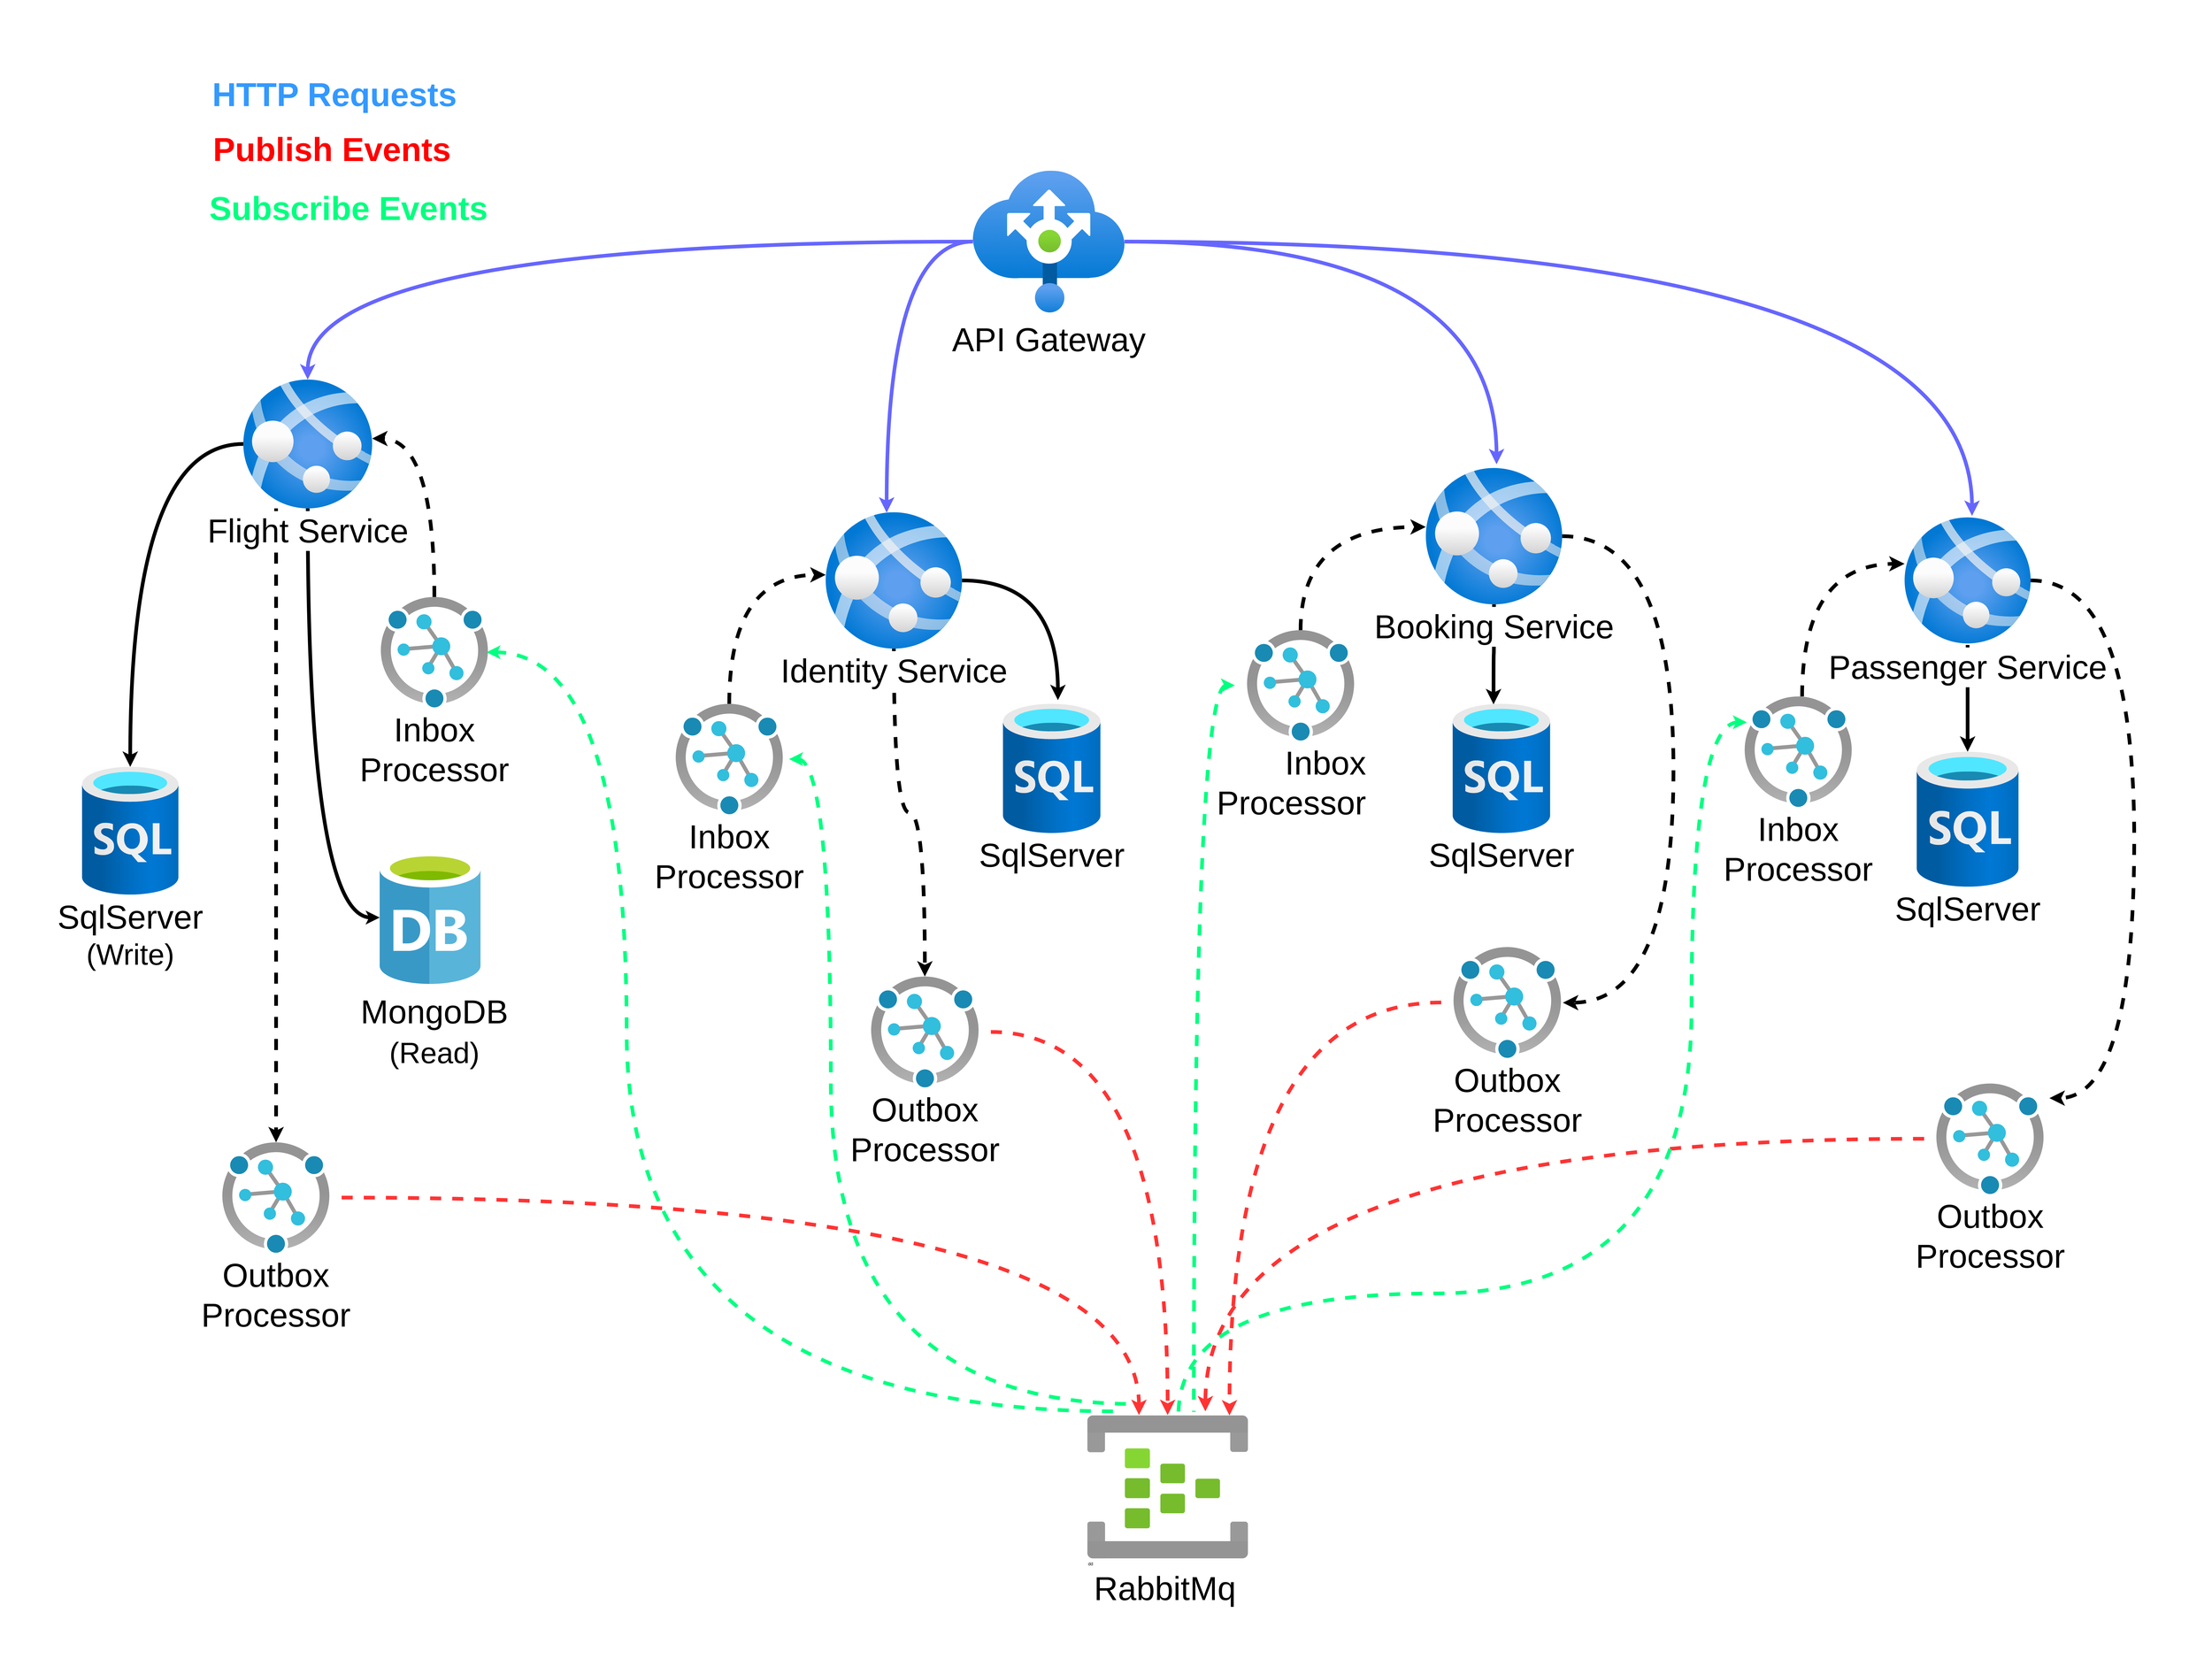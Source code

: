 <mxfile version="19.0.2" type="device"><diagram id="C5RBs43oDa-KdzZeNtuy" name="Page-1"><mxGraphModel dx="8996" dy="4597" grid="1" gridSize="10" guides="1" tooltips="1" connect="1" arrows="1" fold="1" page="1" pageScale="1" pageWidth="827" pageHeight="1169" math="0" shadow="0"><root><mxCell id="WIyWlLk6GJQsqaUBKTNV-0"/><mxCell id="WIyWlLk6GJQsqaUBKTNV-1" parent="WIyWlLk6GJQsqaUBKTNV-0"/><mxCell id="8MmO1MwSTHIf0Oqzbfs9-10" value="" style="rounded=0;whiteSpace=wrap;html=1;labelBackgroundColor=default;fontSize=60;fontColor=#000000;strokeColor=none;" parent="WIyWlLk6GJQsqaUBKTNV-1" vertex="1"><mxGeometry x="-2760" y="-1160" width="6000" height="4520" as="geometry"/></mxCell><mxCell id="TQmHXad1sTQnpWY7I8XB-16" style="edgeStyle=orthogonalEdgeStyle;curved=1;rounded=0;sketch=0;orthogonalLoop=1;jettySize=auto;html=1;shadow=0;fontColor=#FF3333;endSize=10;strokeColor=#6666FF;strokeWidth=10;elbow=vertical;" parent="WIyWlLk6GJQsqaUBKTNV-1" source="xTOUjBybcAJwW80H2Uie-4" edge="1"><mxGeometry relative="1" as="geometry"><mxPoint x="1300" y="100" as="targetPoint"/></mxGeometry></mxCell><mxCell id="TQmHXad1sTQnpWY7I8XB-17" style="edgeStyle=orthogonalEdgeStyle;curved=1;rounded=0;sketch=0;orthogonalLoop=1;jettySize=auto;html=1;shadow=0;fontColor=#FF3333;endSize=10;strokeColor=#6666FF;strokeWidth=10;elbow=vertical;" parent="WIyWlLk6GJQsqaUBKTNV-1" source="xTOUjBybcAJwW80H2Uie-4" target="xTOUjBybcAJwW80H2Uie-69" edge="1"><mxGeometry relative="1" as="geometry"/></mxCell><mxCell id="TQmHXad1sTQnpWY7I8XB-18" style="edgeStyle=orthogonalEdgeStyle;curved=1;rounded=0;sketch=0;orthogonalLoop=1;jettySize=auto;html=1;entryX=0.447;entryY=0.003;entryDx=0;entryDy=0;entryPerimeter=0;shadow=0;fontColor=#FF3333;endSize=10;strokeColor=#6666FF;strokeWidth=10;elbow=vertical;" parent="WIyWlLk6GJQsqaUBKTNV-1" source="xTOUjBybcAJwW80H2Uie-4" target="xTOUjBybcAJwW80H2Uie-52" edge="1"><mxGeometry relative="1" as="geometry"/></mxCell><mxCell id="TQmHXad1sTQnpWY7I8XB-20" style="edgeStyle=orthogonalEdgeStyle;curved=1;rounded=0;sketch=0;orthogonalLoop=1;jettySize=auto;html=1;entryX=0.535;entryY=0;entryDx=0;entryDy=0;entryPerimeter=0;shadow=0;fontColor=#FF3333;endSize=10;strokeColor=#6666FF;strokeWidth=10;elbow=vertical;" parent="WIyWlLk6GJQsqaUBKTNV-1" source="xTOUjBybcAJwW80H2Uie-4" target="xTOUjBybcAJwW80H2Uie-15" edge="1"><mxGeometry relative="1" as="geometry"/></mxCell><mxCell id="xTOUjBybcAJwW80H2Uie-4" value="&lt;font style=&quot;font-size: 90px&quot;&gt;API Gateway&lt;/font&gt;" style="aspect=fixed;html=1;points=[];align=center;image;fontSize=25;image=img/lib/azure2/general/Biz_Talk.svg;fontFamily=Helvetica;fontColor=default;strokeColor=none;fillColor=#00BEF2;" parent="WIyWlLk6GJQsqaUBKTNV-1" vertex="1"><mxGeometry x="-120.65" y="-710" width="411.3" height="411.3" as="geometry"/></mxCell><mxCell id="xTOUjBybcAJwW80H2Uie-9" value="&lt;font style=&quot;font-size: 90px&quot;&gt;SqlServer&lt;/font&gt;" style="aspect=fixed;html=1;points=[];align=center;image;fontSize=50;image=img/lib/azure2/databases/SQL_Database.svg;fontFamily=Helvetica;fontColor=default;strokeColor=default;fillColor=default;" parent="WIyWlLk6GJQsqaUBKTNV-1" vertex="1"><mxGeometry x="2438.9" y="880.0" width="278.2" height="366.07" as="geometry"/></mxCell><mxCell id="xTOUjBybcAJwW80H2Uie-47" value="SqlServer" style="aspect=fixed;html=1;points=[];align=center;image;fontSize=90;image=img/lib/azure2/databases/SQL_Database.svg;fontFamily=Helvetica;fontColor=default;strokeColor=default;fillColor=default;" parent="WIyWlLk6GJQsqaUBKTNV-1" vertex="1"><mxGeometry x="-40" y="750" width="266.35" height="350.48" as="geometry"/></mxCell><mxCell id="xTOUjBybcAJwW80H2Uie-64" value="&lt;font style=&quot;&quot;&gt;&lt;span style=&quot;font-size: 90px;&quot;&gt;SqlServer&lt;/span&gt;&lt;br&gt;&lt;font style=&quot;font-size: 80px;&quot;&gt;(Write)&lt;/font&gt;&lt;br&gt;&lt;/font&gt;" style="aspect=fixed;html=1;points=[];align=center;image;fontSize=18;image=img/lib/azure2/databases/SQL_Database.svg;fontFamily=Helvetica;fontColor=default;strokeColor=default;fillColor=default;fontStyle=0" parent="WIyWlLk6GJQsqaUBKTNV-1" vertex="1"><mxGeometry x="-2538.4" y="921.0" width="263.4" height="346.59" as="geometry"/></mxCell><mxCell id="TQmHXad1sTQnpWY7I8XB-6" style="edgeStyle=orthogonalEdgeStyle;curved=1;rounded=0;sketch=0;orthogonalLoop=1;jettySize=auto;html=1;shadow=0;fontColor=#FF3333;endSize=10;strokeColor=#FF3333;strokeWidth=10;elbow=vertical;dashed=1;" parent="WIyWlLk6GJQsqaUBKTNV-1" source="xTOUjBybcAJwW80H2Uie-72" target="TbKGnSeiGHl6b7y3ZnJX-20" edge="1"><mxGeometry relative="1" as="geometry"><Array as="points"><mxPoint x="330" y="2090"/></Array></mxGeometry></mxCell><mxCell id="xTOUjBybcAJwW80H2Uie-72" value="&lt;span style=&quot;font-size: 90px&quot;&gt;&lt;font style=&quot;font-size: 90px&quot;&gt;Outbox &lt;br&gt;Processor&lt;/font&gt;&lt;/span&gt;" style="aspect=fixed;html=1;points=[];align=center;image;fontSize=18;image=img/lib/azure2/iot/Device_Provisioning_Services.svg;fontFamily=Helvetica;fontColor=default;strokeColor=default;fillColor=default;fontStyle=0" parent="WIyWlLk6GJQsqaUBKTNV-1" vertex="1"><mxGeometry x="-2190" y="1940" width="356.75" height="299.65" as="geometry"/></mxCell><mxCell id="xTOUjBybcAJwW80H2Uie-113" value="&lt;font style=&quot;font-size: 90px;&quot; color=&quot;#ff0000&quot;&gt;Publish Events&lt;br style=&quot;font-size: 90px;&quot;&gt;&lt;/font&gt;" style="text;html=1;align=center;verticalAlign=middle;resizable=0;points=[];autosize=1;fontSize=90;fontStyle=1" parent="WIyWlLk6GJQsqaUBKTNV-1" vertex="1"><mxGeometry x="-2190" y="-810" width="660" height="110" as="geometry"/></mxCell><mxCell id="TQmHXad1sTQnpWY7I8XB-8" style="edgeStyle=orthogonalEdgeStyle;rounded=0;sketch=0;orthogonalLoop=1;jettySize=auto;html=1;shadow=0;fontColor=#FF3333;endSize=10;strokeColor=#FF3333;strokeWidth=10;curved=1;dashed=1;" parent="WIyWlLk6GJQsqaUBKTNV-1" source="xTOUjBybcAJwW80H2Uie-55" target="TbKGnSeiGHl6b7y3ZnJX-20" edge="1"><mxGeometry relative="1" as="geometry"/></mxCell><mxCell id="xTOUjBybcAJwW80H2Uie-55" value="&lt;span style=&quot;font-size: 90px&quot;&gt;&lt;font style=&quot;font-size: 90px&quot;&gt;Outbox &lt;br&gt;Processor&lt;/font&gt;&lt;/span&gt;" style="aspect=fixed;html=1;points=[];align=center;image;fontSize=50;image=img/lib/azure2/iot/Device_Provisioning_Services.svg;fontFamily=Helvetica;fontColor=default;strokeColor=default;fillColor=default;fontStyle=0" parent="WIyWlLk6GJQsqaUBKTNV-1" vertex="1"><mxGeometry x="-430" y="1490" width="358.1" height="300.79" as="geometry"/></mxCell><mxCell id="TQmHXad1sTQnpWY7I8XB-7" style="edgeStyle=orthogonalEdgeStyle;curved=1;rounded=0;sketch=0;orthogonalLoop=1;jettySize=auto;html=1;shadow=0;fontColor=#FF3333;endSize=10;strokeColor=#FF3333;strokeWidth=10;elbow=vertical;dashed=1;" parent="WIyWlLk6GJQsqaUBKTNV-1" source="xTOUjBybcAJwW80H2Uie-18" edge="1"><mxGeometry relative="1" as="geometry"><mxPoint x="510" y="2670" as="targetPoint"/></mxGeometry></mxCell><mxCell id="xTOUjBybcAJwW80H2Uie-18" value="&lt;span style=&quot;font-size: 90px&quot;&gt;&lt;font style=&quot;font-size: 90px&quot;&gt;Outbox &lt;br&gt;Processor&lt;/font&gt;&lt;/span&gt;" style="aspect=fixed;html=1;points=[];align=center;image;fontSize=50;image=img/lib/azure2/iot/Device_Provisioning_Services.svg;fontFamily=Helvetica;fontColor=default;strokeColor=default;fillColor=default;fontStyle=0" parent="WIyWlLk6GJQsqaUBKTNV-1" vertex="1"><mxGeometry x="2460" y="1780.2" width="357.16" height="300" as="geometry"/></mxCell><mxCell id="TbKGnSeiGHl6b7y3ZnJX-5" value="&lt;font style=&quot;font-size: 90px&quot;&gt;SqlServer&lt;/font&gt;" style="aspect=fixed;html=1;points=[];align=center;image;fontSize=50;image=img/lib/azure2/databases/SQL_Database.svg;fontFamily=Helvetica;fontColor=default;strokeColor=default;fillColor=default;" parent="WIyWlLk6GJQsqaUBKTNV-1" vertex="1"><mxGeometry x="1180" y="750" width="266.35" height="350.48" as="geometry"/></mxCell><mxCell id="TQmHXad1sTQnpWY7I8XB-5" style="rounded=0;orthogonalLoop=1;jettySize=auto;html=1;entryX=0.885;entryY=0.003;entryDx=0;entryDy=0;entryPerimeter=0;fontColor=#FF3333;elbow=vertical;shadow=0;sketch=0;strokeWidth=10;strokeColor=#FF3333;edgeStyle=orthogonalEdgeStyle;endSize=10;curved=1;dashed=1;" parent="WIyWlLk6GJQsqaUBKTNV-1" source="TbKGnSeiGHl6b7y3ZnJX-6" target="TbKGnSeiGHl6b7y3ZnJX-20" edge="1"><mxGeometry relative="1" as="geometry"/></mxCell><mxCell id="TbKGnSeiGHl6b7y3ZnJX-6" value="&lt;span style=&quot;font-size: 90px&quot;&gt;&lt;font style=&quot;font-size: 90px&quot;&gt;Outbox &lt;br&gt;Processor&lt;/font&gt;&lt;/span&gt;" style="aspect=fixed;html=1;points=[];align=center;image;fontSize=50;image=img/lib/azure2/iot/Device_Provisioning_Services.svg;fontFamily=Helvetica;fontColor=default;strokeColor=default;fillColor=default;fontStyle=0" parent="WIyWlLk6GJQsqaUBKTNV-1" vertex="1"><mxGeometry x="1150" y="1410" width="358.1" height="300.79" as="geometry"/></mxCell><mxCell id="TbKGnSeiGHl6b7y3ZnJX-20" value="dd" style="aspect=fixed;html=1;points=[];align=left;image;fontSize=12;image=img/lib/azure2/iot/Event_Hubs.svg;fontFamily=Helvetica;fontColor=default;strokeColor=default;fillColor=default;" parent="WIyWlLk6GJQsqaUBKTNV-1" vertex="1"><mxGeometry x="190" y="2680" width="435.5" height="390" as="geometry"/></mxCell><mxCell id="TbKGnSeiGHl6b7y3ZnJX-31" value="&lt;font style=&quot;font-size: 90px;&quot; color=&quot;#3399ff&quot;&gt;HTTP Requests&lt;br style=&quot;font-size: 90px;&quot;&gt;&lt;br style=&quot;font-size: 90px;&quot;&gt;&lt;/font&gt;" style="text;html=1;align=center;verticalAlign=middle;resizable=0;points=[];autosize=1;fontSize=90;fontColor=#00CC00;fontStyle=1" parent="WIyWlLk6GJQsqaUBKTNV-1" vertex="1"><mxGeometry x="-2193" y="-960" width="680" height="220" as="geometry"/></mxCell><mxCell id="TQmHXad1sTQnpWY7I8XB-11" style="edgeStyle=orthogonalEdgeStyle;curved=1;rounded=0;sketch=0;orthogonalLoop=1;jettySize=auto;html=1;shadow=0;fontColor=#FF3333;endSize=10;strokeColor=#00FF80;strokeWidth=10;elbow=vertical;dashed=1;startArrow=classic;startFill=1;endArrow=none;endFill=0;" parent="WIyWlLk6GJQsqaUBKTNV-1" edge="1"><mxGeometry relative="1" as="geometry"><mxPoint x="270" y="2670" as="targetPoint"/><Array as="points"><mxPoint x="-1060" y="610"/><mxPoint x="-1060" y="2670"/></Array><mxPoint x="-1440" y="610" as="sourcePoint"/></mxGeometry></mxCell><mxCell id="TQmHXad1sTQnpWY7I8XB-36" style="edgeStyle=orthogonalEdgeStyle;curved=1;rounded=0;sketch=0;orthogonalLoop=1;jettySize=auto;html=1;shadow=0;dashed=1;fontColor=#FF3333;endSize=10;strokeColor=#000000;strokeWidth=10;elbow=vertical;" parent="WIyWlLk6GJQsqaUBKTNV-1" source="XuDySXs3yFqNSm0cURJB-0" target="xTOUjBybcAJwW80H2Uie-69" edge="1"><mxGeometry relative="1" as="geometry"><Array as="points"><mxPoint x="-1581" y="30"/></Array></mxGeometry></mxCell><mxCell id="XuDySXs3yFqNSm0cURJB-0" value="&lt;span style=&quot;font-size: 90px;&quot;&gt;&lt;font style=&quot;font-size: 90px;&quot;&gt;Inbox &lt;br style=&quot;font-size: 90px;&quot;&gt;Processor&lt;/font&gt;&lt;/span&gt;" style="aspect=fixed;html=1;points=[];align=center;image;fontSize=90;image=img/lib/azure2/iot/Device_Provisioning_Services.svg;fontFamily=Helvetica;fontColor=default;strokeColor=default;fillColor=default;fontStyle=0" parent="WIyWlLk6GJQsqaUBKTNV-1" vertex="1"><mxGeometry x="-1760" y="460" width="356.75" height="299.65" as="geometry"/></mxCell><mxCell id="TQmHXad1sTQnpWY7I8XB-13" style="edgeStyle=orthogonalEdgeStyle;curved=1;rounded=0;sketch=0;orthogonalLoop=1;jettySize=auto;html=1;entryX=0.663;entryY=-0.022;entryDx=0;entryDy=0;entryPerimeter=0;shadow=0;fontColor=#FF3333;endSize=10;strokeColor=#00FF80;strokeWidth=10;elbow=vertical;dashed=1;startArrow=classic;startFill=1;endArrow=none;endFill=0;" parent="WIyWlLk6GJQsqaUBKTNV-1" source="XuDySXs3yFqNSm0cURJB-1" target="TbKGnSeiGHl6b7y3ZnJX-20" edge="1"><mxGeometry relative="1" as="geometry"><mxPoint x="1030" y="880" as="sourcePoint"/><Array as="points"><mxPoint x="479" y="700"/></Array></mxGeometry></mxCell><mxCell id="TQmHXad1sTQnpWY7I8XB-34" style="edgeStyle=orthogonalEdgeStyle;curved=1;rounded=0;sketch=0;orthogonalLoop=1;jettySize=auto;html=1;shadow=0;fontColor=#FF3333;endSize=10;strokeColor=#000000;strokeWidth=10;elbow=vertical;dashed=1;" parent="WIyWlLk6GJQsqaUBKTNV-1" source="XuDySXs3yFqNSm0cURJB-1" target="TbKGnSeiGHl6b7y3ZnJX-4" edge="1"><mxGeometry relative="1" as="geometry"><Array as="points"><mxPoint x="769" y="270"/></Array></mxGeometry></mxCell><mxCell id="XuDySXs3yFqNSm0cURJB-1" value="&lt;span style=&quot;font-size: 90px;&quot;&gt;&lt;font style=&quot;font-size: 90px;&quot;&gt;Inbox &lt;br style=&quot;font-size: 90px;&quot;&gt;Processor&lt;/font&gt;&lt;/span&gt;" style="aspect=fixed;html=1;points=[];align=right;image;fontSize=90;image=img/lib/azure2/iot/Device_Provisioning_Services.svg;fontFamily=Helvetica;fontColor=default;strokeColor=default;fillColor=default;fontStyle=0" parent="WIyWlLk6GJQsqaUBKTNV-1" vertex="1"><mxGeometry x="590.0" y="550" width="356.75" height="299.65" as="geometry"/></mxCell><mxCell id="TQmHXad1sTQnpWY7I8XB-12" style="edgeStyle=orthogonalEdgeStyle;curved=1;rounded=0;sketch=0;orthogonalLoop=1;jettySize=auto;html=1;shadow=0;fontColor=#FF3333;endSize=10;strokeColor=#00FF80;strokeWidth=10;elbow=vertical;dashed=1;endArrow=none;endFill=0;startArrow=classic;startFill=1;" parent="WIyWlLk6GJQsqaUBKTNV-1" edge="1"><mxGeometry relative="1" as="geometry"><Array as="points"><mxPoint x="1829" y="800"/><mxPoint x="1829" y="2350"/><mxPoint x="437" y="2350"/></Array><mxPoint x="1979.0" y="800.0" as="sourcePoint"/><mxPoint x="437.0" y="2680.0" as="targetPoint"/></mxGeometry></mxCell><mxCell id="TQmHXad1sTQnpWY7I8XB-37" style="edgeStyle=orthogonalEdgeStyle;curved=1;rounded=0;sketch=0;orthogonalLoop=1;jettySize=auto;html=1;shadow=0;dashed=1;fontColor=#FF3333;endSize=10;strokeColor=#000000;strokeWidth=10;elbow=vertical;" parent="WIyWlLk6GJQsqaUBKTNV-1" source="XuDySXs3yFqNSm0cURJB-2" target="xTOUjBybcAJwW80H2Uie-15" edge="1"><mxGeometry relative="1" as="geometry"><Array as="points"><mxPoint x="2129" y="370"/></Array></mxGeometry></mxCell><mxCell id="XuDySXs3yFqNSm0cURJB-2" value="&lt;span style=&quot;font-size: 90px;&quot;&gt;&lt;font style=&quot;font-size: 90px;&quot;&gt;Inbox &lt;br style=&quot;font-size: 90px;&quot;&gt;Processor&lt;/font&gt;&lt;/span&gt;" style="aspect=fixed;html=1;points=[];align=center;image;fontSize=90;image=img/lib/azure2/iot/Device_Provisioning_Services.svg;fontFamily=Helvetica;fontColor=default;strokeColor=default;fillColor=default;fontStyle=0" parent="WIyWlLk6GJQsqaUBKTNV-1" vertex="1"><mxGeometry x="1940" y="730" width="356.75" height="299.65" as="geometry"/></mxCell><mxCell id="TQmHXad1sTQnpWY7I8XB-14" style="edgeStyle=orthogonalEdgeStyle;curved=1;rounded=0;sketch=0;orthogonalLoop=1;jettySize=auto;html=1;shadow=0;fontColor=#FF3333;endSize=10;strokeColor=#00FF80;strokeWidth=10;elbow=vertical;dashed=1;endArrow=none;endFill=0;startArrow=classic;startFill=1;" parent="WIyWlLk6GJQsqaUBKTNV-1" edge="1"><mxGeometry relative="1" as="geometry"><mxPoint x="320" y="2650" as="targetPoint"/><Array as="points"><mxPoint x="-506" y="900"/><mxPoint x="-506" y="2650"/></Array><mxPoint x="-619.25" y="900.0" as="sourcePoint"/></mxGeometry></mxCell><mxCell id="TQmHXad1sTQnpWY7I8XB-35" style="edgeStyle=orthogonalEdgeStyle;curved=1;rounded=0;sketch=0;orthogonalLoop=1;jettySize=auto;html=1;shadow=0;dashed=1;fontColor=#FF3333;endSize=10;strokeColor=#000000;strokeWidth=10;elbow=vertical;" parent="WIyWlLk6GJQsqaUBKTNV-1" source="XuDySXs3yFqNSm0cURJB-3" target="xTOUjBybcAJwW80H2Uie-52" edge="1"><mxGeometry relative="1" as="geometry"><Array as="points"><mxPoint x="-781" y="400"/></Array></mxGeometry></mxCell><mxCell id="XuDySXs3yFqNSm0cURJB-3" value="&lt;span style=&quot;font-size: 90px;&quot;&gt;&lt;font style=&quot;font-size: 90px;&quot;&gt;Inbox &lt;br style=&quot;font-size: 90px;&quot;&gt;Processor&lt;/font&gt;&lt;/span&gt;" style="aspect=fixed;html=1;points=[];align=center;image;fontSize=90;image=img/lib/azure2/iot/Device_Provisioning_Services.svg;fontFamily=Helvetica;fontColor=default;strokeColor=default;fillColor=default;fontStyle=0" parent="WIyWlLk6GJQsqaUBKTNV-1" vertex="1"><mxGeometry x="-960" y="750.0" width="356.75" height="299.65" as="geometry"/></mxCell><mxCell id="XuDySXs3yFqNSm0cURJB-15" value="&lt;font style=&quot;font-size: 90px;&quot;&gt;&lt;font color=&quot;#00ff80&quot;&gt;Subscribe Events&lt;/font&gt;&lt;/font&gt;" style="text;html=1;align=center;verticalAlign=middle;resizable=0;points=[];autosize=1;fontSize=90;fontColor=#00CC00;fontStyle=1" parent="WIyWlLk6GJQsqaUBKTNV-1" vertex="1"><mxGeometry x="-2200" y="-650" width="770" height="110" as="geometry"/></mxCell><mxCell id="TQmHXad1sTQnpWY7I8XB-25" style="edgeStyle=orthogonalEdgeStyle;curved=1;rounded=0;sketch=0;orthogonalLoop=1;jettySize=auto;html=1;shadow=0;dashed=1;fontColor=#FF3333;endSize=10;strokeColor=#000000;strokeWidth=10;elbow=vertical;" parent="WIyWlLk6GJQsqaUBKTNV-1" source="xTOUjBybcAJwW80H2Uie-52" target="xTOUjBybcAJwW80H2Uie-55" edge="1"><mxGeometry relative="1" as="geometry"/></mxCell><mxCell id="TQmHXad1sTQnpWY7I8XB-31" style="edgeStyle=orthogonalEdgeStyle;curved=1;rounded=0;sketch=0;orthogonalLoop=1;jettySize=auto;html=1;shadow=0;fontColor=#FF3333;endSize=10;strokeColor=#000000;strokeWidth=10;elbow=vertical;" parent="WIyWlLk6GJQsqaUBKTNV-1" source="xTOUjBybcAJwW80H2Uie-52" edge="1"><mxGeometry relative="1" as="geometry"><mxPoint x="110" y="740" as="targetPoint"/></mxGeometry></mxCell><mxCell id="xTOUjBybcAJwW80H2Uie-52" value="&lt;span&gt;&lt;font&gt;&lt;font style=&quot;font-size: 90px&quot;&gt;Identity Service&lt;/font&gt;&lt;br style=&quot;font-size: 60px&quot;&gt;&lt;/font&gt;&lt;/span&gt;" style="aspect=fixed;html=1;points=[];align=center;image;fontSize=60;image=img/lib/azure2/app_services/App_Services.svg;fontFamily=Helvetica;fontColor=default;strokeColor=none;fillColor=#00BEF2;fontStyle=0" parent="WIyWlLk6GJQsqaUBKTNV-1" vertex="1"><mxGeometry x="-520" y="230.1" width="370" height="370" as="geometry"/></mxCell><mxCell id="TQmHXad1sTQnpWY7I8XB-21" style="edgeStyle=orthogonalEdgeStyle;curved=1;rounded=0;sketch=0;orthogonalLoop=1;jettySize=auto;html=1;shadow=0;fontColor=#FF3333;endSize=10;strokeColor=#000000;strokeWidth=10;elbow=vertical;dashed=1;" parent="WIyWlLk6GJQsqaUBKTNV-1" source="xTOUjBybcAJwW80H2Uie-69" target="xTOUjBybcAJwW80H2Uie-72" edge="1"><mxGeometry relative="1" as="geometry"><Array as="points"><mxPoint x="-2011" y="660"/><mxPoint x="-2011" y="660"/></Array></mxGeometry></mxCell><mxCell id="TQmHXad1sTQnpWY7I8XB-32" style="edgeStyle=orthogonalEdgeStyle;curved=1;rounded=0;sketch=0;orthogonalLoop=1;jettySize=auto;html=1;shadow=0;fontColor=#FF3333;endSize=10;strokeColor=#000000;strokeWidth=10;elbow=vertical;" parent="WIyWlLk6GJQsqaUBKTNV-1" source="xTOUjBybcAJwW80H2Uie-69" target="xTOUjBybcAJwW80H2Uie-64" edge="1"><mxGeometry relative="1" as="geometry"/></mxCell><mxCell id="8MmO1MwSTHIf0Oqzbfs9-7" style="edgeStyle=orthogonalEdgeStyle;rounded=0;orthogonalLoop=1;jettySize=auto;html=1;fontSize=60;fontColor=#000000;startArrow=none;startFill=0;endArrow=classic;endFill=1;curved=1;strokeWidth=10;" parent="WIyWlLk6GJQsqaUBKTNV-1" source="xTOUjBybcAJwW80H2Uie-69" target="8MmO1MwSTHIf0Oqzbfs9-4" edge="1"><mxGeometry relative="1" as="geometry"><Array as="points"><mxPoint x="-1925" y="1330"/></Array></mxGeometry></mxCell><mxCell id="xTOUjBybcAJwW80H2Uie-69" value="&lt;font&gt;&lt;font style=&quot;font-size: 90px&quot;&gt;Flight Service&lt;/font&gt;&lt;br&gt;&lt;/font&gt;" style="aspect=fixed;html=1;points=[];align=center;image;fontSize=50;image=img/lib/azure2/app_services/App_Services.svg;fontFamily=Helvetica;fontColor=default;strokeColor=none;fillColor=#00BEF2;" parent="WIyWlLk6GJQsqaUBKTNV-1" vertex="1"><mxGeometry x="-2100" y="-130" width="349.6" height="349.6" as="geometry"/></mxCell><mxCell id="TQmHXad1sTQnpWY7I8XB-29" style="edgeStyle=orthogonalEdgeStyle;curved=1;rounded=0;sketch=0;orthogonalLoop=1;jettySize=auto;html=1;shadow=0;dashed=1;fontColor=#FF3333;endSize=10;strokeColor=#000000;strokeWidth=10;elbow=vertical;" parent="WIyWlLk6GJQsqaUBKTNV-1" source="xTOUjBybcAJwW80H2Uie-15" edge="1"><mxGeometry relative="1" as="geometry"><mxPoint x="2800" y="1820" as="targetPoint"/><Array as="points"><mxPoint x="3030" y="415"/><mxPoint x="3030" y="1820"/></Array></mxGeometry></mxCell><mxCell id="TQmHXad1sTQnpWY7I8XB-30" style="edgeStyle=orthogonalEdgeStyle;curved=1;rounded=0;sketch=0;orthogonalLoop=1;jettySize=auto;html=1;shadow=0;fontColor=#FF3333;endSize=10;strokeColor=#000000;strokeWidth=10;elbow=vertical;" parent="WIyWlLk6GJQsqaUBKTNV-1" source="xTOUjBybcAJwW80H2Uie-15" target="xTOUjBybcAJwW80H2Uie-9" edge="1"><mxGeometry relative="1" as="geometry"/></mxCell><mxCell id="xTOUjBybcAJwW80H2Uie-15" value="&lt;font&gt;&lt;font style=&quot;font-size: 90px&quot;&gt;Passenger Service&lt;/font&gt;&lt;br style=&quot;font-size: 60px&quot;&gt;&lt;/font&gt;" style="aspect=fixed;html=1;points=[];align=center;image;fontSize=60;image=img/lib/azure2/app_services/App_Services.svg;fontFamily=Helvetica;fontColor=default;strokeColor=none;fillColor=#00BEF2;" parent="WIyWlLk6GJQsqaUBKTNV-1" vertex="1"><mxGeometry x="2407" y="240" width="342" height="350.2" as="geometry"/></mxCell><mxCell id="TQmHXad1sTQnpWY7I8XB-28" style="edgeStyle=orthogonalEdgeStyle;curved=1;rounded=0;sketch=0;orthogonalLoop=1;jettySize=auto;html=1;shadow=0;dashed=1;fontColor=#FF3333;endSize=10;strokeColor=#000000;strokeWidth=10;elbow=vertical;" parent="WIyWlLk6GJQsqaUBKTNV-1" source="TbKGnSeiGHl6b7y3ZnJX-4" edge="1"><mxGeometry relative="1" as="geometry"><Array as="points"><mxPoint x="1780" y="295"/><mxPoint x="1780" y="1561"/></Array><mxPoint x="1480" y="1561" as="targetPoint"/></mxGeometry></mxCell><mxCell id="TQmHXad1sTQnpWY7I8XB-33" style="edgeStyle=orthogonalEdgeStyle;curved=1;rounded=0;sketch=0;orthogonalLoop=1;jettySize=auto;html=1;entryX=0.42;entryY=0.004;entryDx=0;entryDy=0;entryPerimeter=0;shadow=0;fontColor=#FF3333;endSize=10;strokeColor=#000000;strokeWidth=10;elbow=vertical;" parent="WIyWlLk6GJQsqaUBKTNV-1" source="TbKGnSeiGHl6b7y3ZnJX-4" target="TbKGnSeiGHl6b7y3ZnJX-5" edge="1"><mxGeometry relative="1" as="geometry"/></mxCell><mxCell id="TbKGnSeiGHl6b7y3ZnJX-4" value="&lt;span&gt;&lt;font&gt;&lt;font style=&quot;font-size: 90px&quot;&gt;Booking Service&lt;/font&gt;&lt;br style=&quot;font-size: 60px&quot;&gt;&lt;/font&gt;&lt;/span&gt;" style="aspect=fixed;html=1;points=[];align=center;image;fontSize=60;image=img/lib/azure2/app_services/App_Services.svg;fontFamily=Helvetica;fontColor=default;strokeColor=none;fillColor=#00BEF2;fontStyle=0" parent="WIyWlLk6GJQsqaUBKTNV-1" vertex="1"><mxGeometry x="1108.1" y="110" width="370" height="370" as="geometry"/></mxCell><mxCell id="8MmO1MwSTHIf0Oqzbfs9-2" value="&lt;font style=&quot;font-size: 90px;&quot;&gt;RabbitMq&lt;/font&gt;" style="text;html=1;align=center;verticalAlign=middle;resizable=0;points=[];autosize=1;strokeColor=none;fillColor=none;" parent="WIyWlLk6GJQsqaUBKTNV-1" vertex="1"><mxGeometry x="200" y="3125" width="400" height="50" as="geometry"/></mxCell><mxCell id="8MmO1MwSTHIf0Oqzbfs9-4" value="" style="sketch=0;aspect=fixed;html=1;points=[];align=center;image;fontSize=12;image=img/lib/mscae/Database_General.svg;fontColor=#00FF80;" parent="WIyWlLk6GJQsqaUBKTNV-1" vertex="1"><mxGeometry x="-1730" y="1150" width="273.6" height="360" as="geometry"/></mxCell><mxCell id="8MmO1MwSTHIf0Oqzbfs9-5" value="&lt;font color=&quot;#000000&quot;&gt;MongoDB&lt;br&gt;&lt;font style=&quot;font-size: 80px;&quot;&gt;(Read)&lt;/font&gt;&lt;br&gt;&lt;/font&gt;" style="text;html=1;align=center;verticalAlign=middle;resizable=0;points=[];autosize=1;strokeColor=none;fillColor=none;fontSize=90;fontColor=#00FF80;labelBackgroundColor=default;" parent="WIyWlLk6GJQsqaUBKTNV-1" vertex="1"><mxGeometry x="-1791.63" y="1524" width="420" height="230" as="geometry"/></mxCell></root></mxGraphModel></diagram></mxfile>